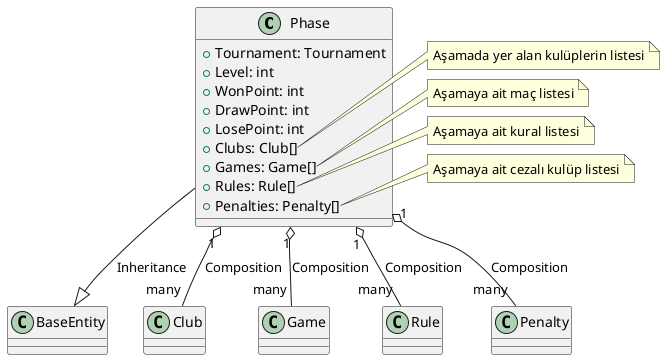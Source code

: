 @startuml Phase Class Diagram

class Phase {
    + Tournament: Tournament
    + Level: int
    + WonPoint: int
    + DrawPoint: int
    + LosePoint: int
    + Clubs: Club[]
    + Games: Game[]
    + Rules: Rule[]
    + Penalties: Penalty[]
}

Phase --|> BaseEntity: Inheritance
Phase "1" o-- "many" Club: Composition
Phase "1" o-- "many" Game: Composition
Phase "1" o-- "many" Rule: Composition
Phase "1" o-- "many" Penalty: Composition

note right of Phase::Clubs
Aşamada yer alan kulüplerin listesi
end note

note right of Phase::Games
Aşamaya ait maç listesi
end note

note right of Phase::Rules
Aşamaya ait kural listesi
end note

note right of Phase::Penalty
Aşamaya ait cezalı kulüp listesi
end note

@enduml

